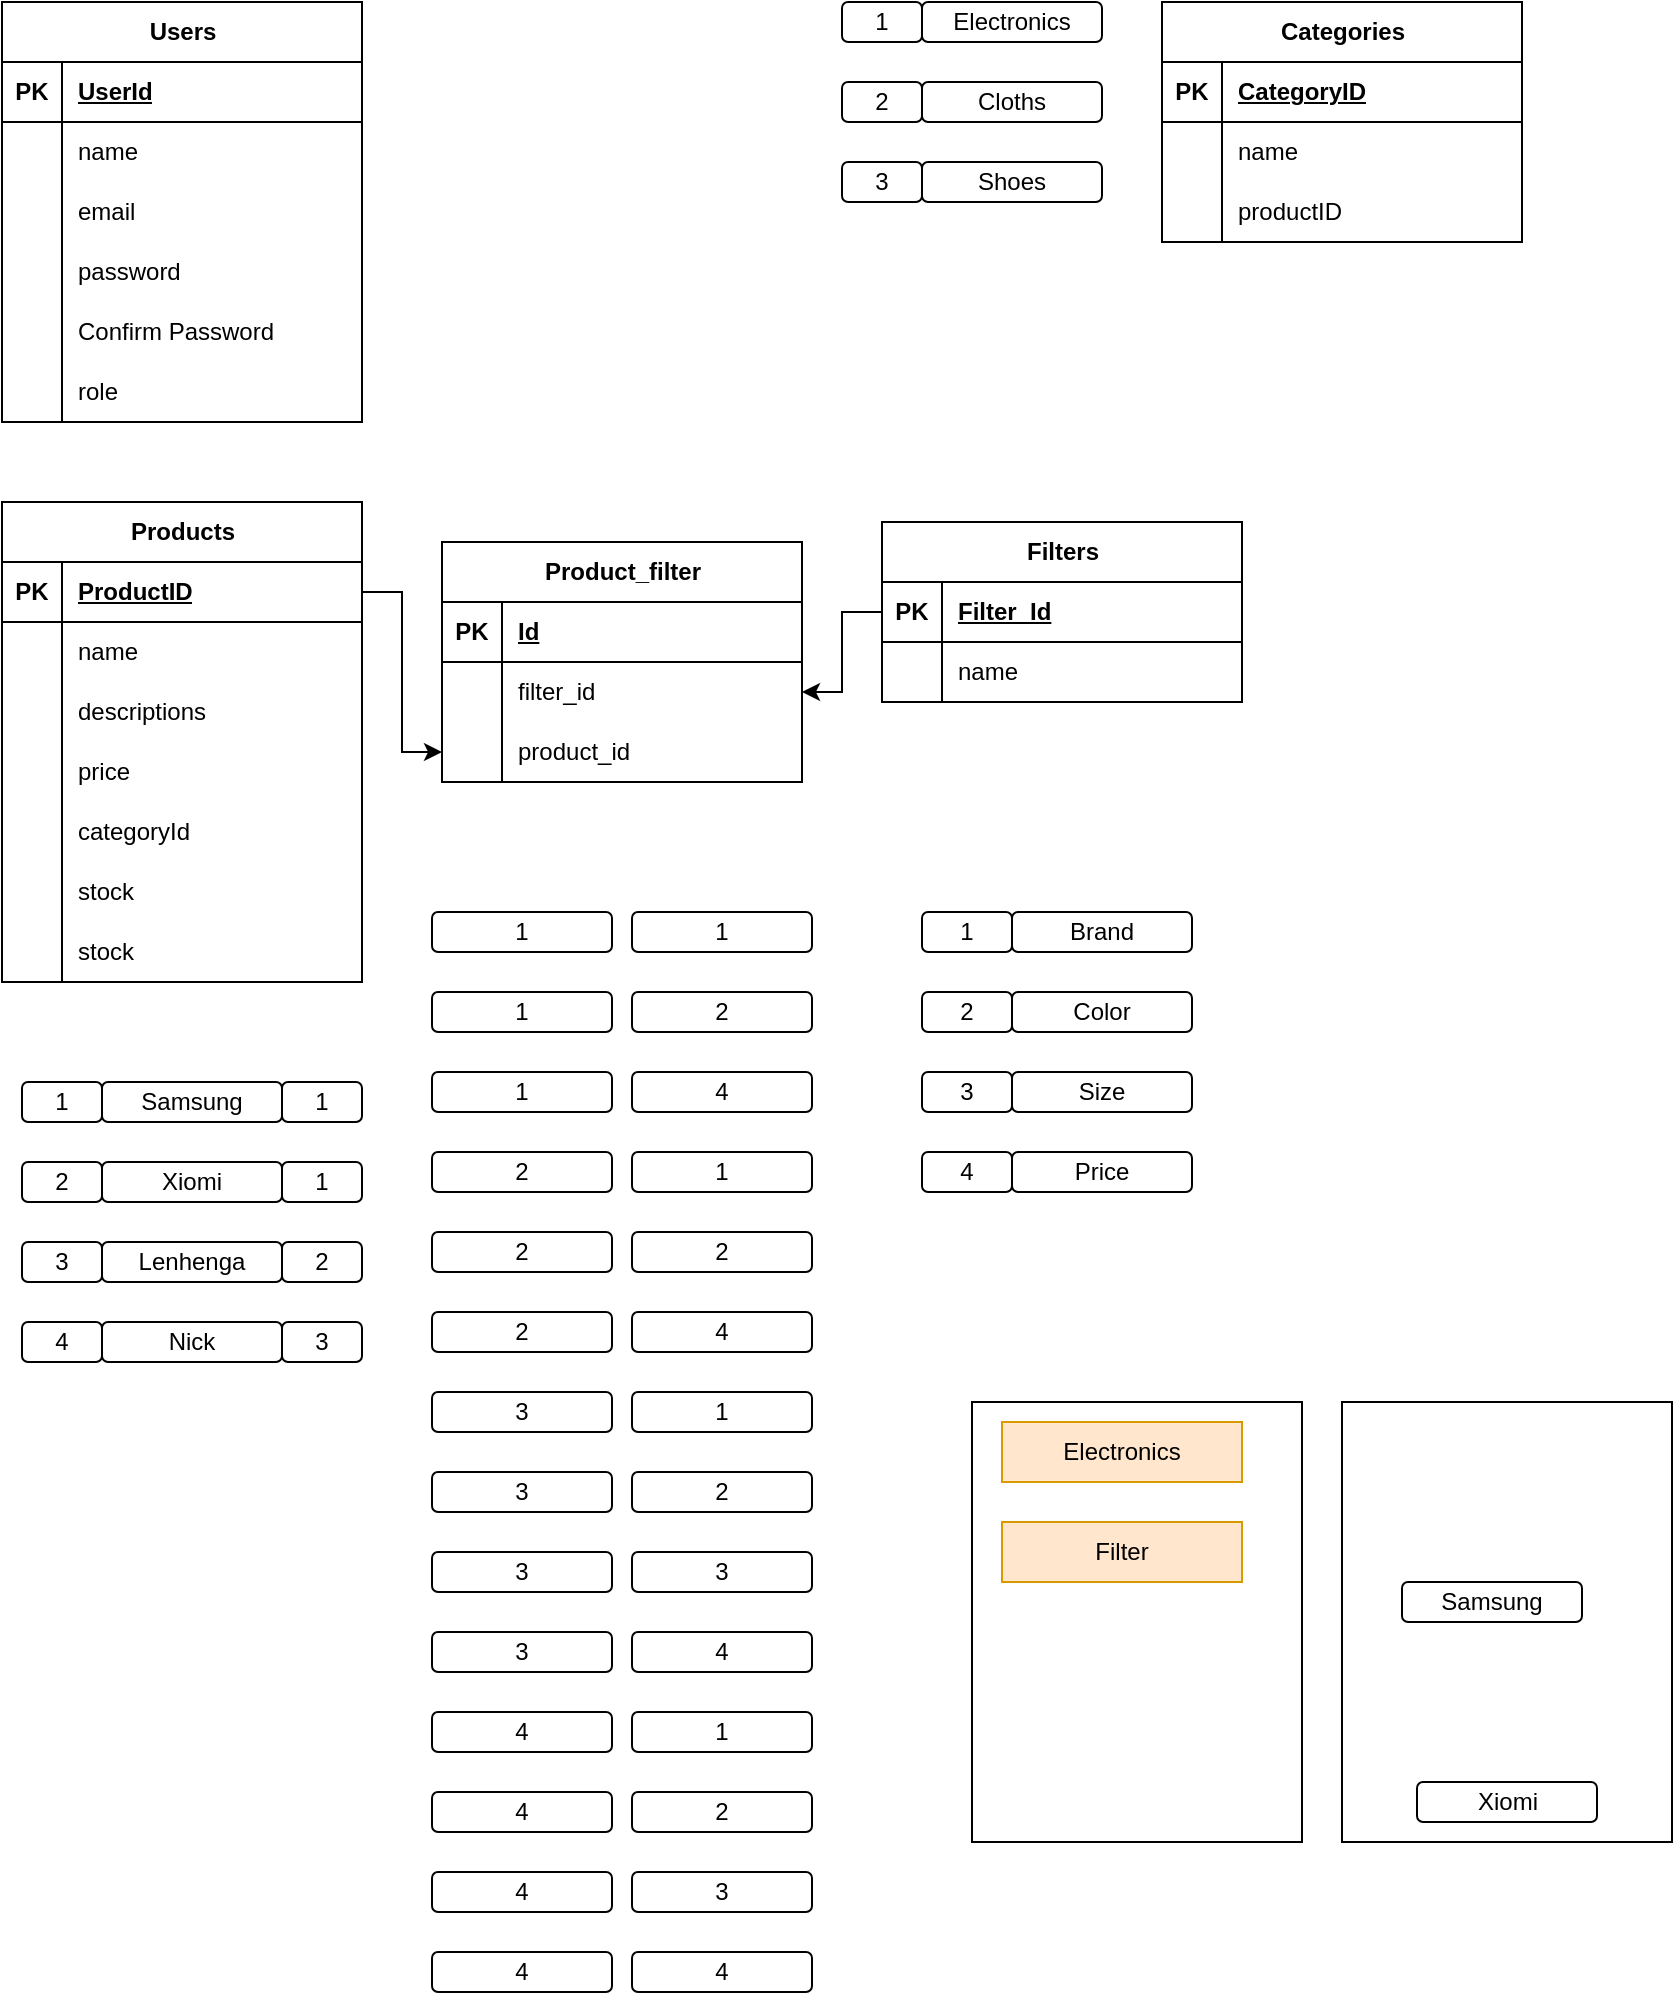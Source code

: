<mxfile version="26.0.13">
  <diagram id="R2lEEEUBdFMjLlhIrx00" name="Page-1">
    <mxGraphModel dx="1500" dy="796" grid="1" gridSize="10" guides="1" tooltips="1" connect="1" arrows="1" fold="1" page="1" pageScale="1" pageWidth="850" pageHeight="1100" math="0" shadow="0" extFonts="Permanent Marker^https://fonts.googleapis.com/css?family=Permanent+Marker">
      <root>
        <mxCell id="0" />
        <mxCell id="1" parent="0" />
        <mxCell id="6LeqOwclISCWxOjMwCDl-1" value="Users" style="shape=table;startSize=30;container=1;collapsible=1;childLayout=tableLayout;fixedRows=1;rowLines=0;fontStyle=1;align=center;resizeLast=1;html=1;" parent="1" vertex="1">
          <mxGeometry x="50" y="40" width="180" height="210" as="geometry" />
        </mxCell>
        <mxCell id="6LeqOwclISCWxOjMwCDl-2" value="" style="shape=tableRow;horizontal=0;startSize=0;swimlaneHead=0;swimlaneBody=0;fillColor=none;collapsible=0;dropTarget=0;points=[[0,0.5],[1,0.5]];portConstraint=eastwest;top=0;left=0;right=0;bottom=1;" parent="6LeqOwclISCWxOjMwCDl-1" vertex="1">
          <mxGeometry y="30" width="180" height="30" as="geometry" />
        </mxCell>
        <mxCell id="6LeqOwclISCWxOjMwCDl-3" value="PK" style="shape=partialRectangle;connectable=0;fillColor=none;top=0;left=0;bottom=0;right=0;fontStyle=1;overflow=hidden;whiteSpace=wrap;html=1;" parent="6LeqOwclISCWxOjMwCDl-2" vertex="1">
          <mxGeometry width="30" height="30" as="geometry">
            <mxRectangle width="30" height="30" as="alternateBounds" />
          </mxGeometry>
        </mxCell>
        <mxCell id="6LeqOwclISCWxOjMwCDl-4" value="UserId" style="shape=partialRectangle;connectable=0;fillColor=none;top=0;left=0;bottom=0;right=0;align=left;spacingLeft=6;fontStyle=5;overflow=hidden;whiteSpace=wrap;html=1;" parent="6LeqOwclISCWxOjMwCDl-2" vertex="1">
          <mxGeometry x="30" width="150" height="30" as="geometry">
            <mxRectangle width="150" height="30" as="alternateBounds" />
          </mxGeometry>
        </mxCell>
        <mxCell id="6LeqOwclISCWxOjMwCDl-5" value="" style="shape=tableRow;horizontal=0;startSize=0;swimlaneHead=0;swimlaneBody=0;fillColor=none;collapsible=0;dropTarget=0;points=[[0,0.5],[1,0.5]];portConstraint=eastwest;top=0;left=0;right=0;bottom=0;" parent="6LeqOwclISCWxOjMwCDl-1" vertex="1">
          <mxGeometry y="60" width="180" height="30" as="geometry" />
        </mxCell>
        <mxCell id="6LeqOwclISCWxOjMwCDl-6" value="" style="shape=partialRectangle;connectable=0;fillColor=none;top=0;left=0;bottom=0;right=0;editable=1;overflow=hidden;whiteSpace=wrap;html=1;" parent="6LeqOwclISCWxOjMwCDl-5" vertex="1">
          <mxGeometry width="30" height="30" as="geometry">
            <mxRectangle width="30" height="30" as="alternateBounds" />
          </mxGeometry>
        </mxCell>
        <mxCell id="6LeqOwclISCWxOjMwCDl-7" value="name" style="shape=partialRectangle;connectable=0;fillColor=none;top=0;left=0;bottom=0;right=0;align=left;spacingLeft=6;overflow=hidden;whiteSpace=wrap;html=1;" parent="6LeqOwclISCWxOjMwCDl-5" vertex="1">
          <mxGeometry x="30" width="150" height="30" as="geometry">
            <mxRectangle width="150" height="30" as="alternateBounds" />
          </mxGeometry>
        </mxCell>
        <mxCell id="6LeqOwclISCWxOjMwCDl-8" value="" style="shape=tableRow;horizontal=0;startSize=0;swimlaneHead=0;swimlaneBody=0;fillColor=none;collapsible=0;dropTarget=0;points=[[0,0.5],[1,0.5]];portConstraint=eastwest;top=0;left=0;right=0;bottom=0;" parent="6LeqOwclISCWxOjMwCDl-1" vertex="1">
          <mxGeometry y="90" width="180" height="30" as="geometry" />
        </mxCell>
        <mxCell id="6LeqOwclISCWxOjMwCDl-9" value="" style="shape=partialRectangle;connectable=0;fillColor=none;top=0;left=0;bottom=0;right=0;editable=1;overflow=hidden;whiteSpace=wrap;html=1;" parent="6LeqOwclISCWxOjMwCDl-8" vertex="1">
          <mxGeometry width="30" height="30" as="geometry">
            <mxRectangle width="30" height="30" as="alternateBounds" />
          </mxGeometry>
        </mxCell>
        <mxCell id="6LeqOwclISCWxOjMwCDl-10" value="email" style="shape=partialRectangle;connectable=0;fillColor=none;top=0;left=0;bottom=0;right=0;align=left;spacingLeft=6;overflow=hidden;whiteSpace=wrap;html=1;" parent="6LeqOwclISCWxOjMwCDl-8" vertex="1">
          <mxGeometry x="30" width="150" height="30" as="geometry">
            <mxRectangle width="150" height="30" as="alternateBounds" />
          </mxGeometry>
        </mxCell>
        <mxCell id="6LeqOwclISCWxOjMwCDl-11" value="" style="shape=tableRow;horizontal=0;startSize=0;swimlaneHead=0;swimlaneBody=0;fillColor=none;collapsible=0;dropTarget=0;points=[[0,0.5],[1,0.5]];portConstraint=eastwest;top=0;left=0;right=0;bottom=0;" parent="6LeqOwclISCWxOjMwCDl-1" vertex="1">
          <mxGeometry y="120" width="180" height="30" as="geometry" />
        </mxCell>
        <mxCell id="6LeqOwclISCWxOjMwCDl-12" value="" style="shape=partialRectangle;connectable=0;fillColor=none;top=0;left=0;bottom=0;right=0;editable=1;overflow=hidden;whiteSpace=wrap;html=1;" parent="6LeqOwclISCWxOjMwCDl-11" vertex="1">
          <mxGeometry width="30" height="30" as="geometry">
            <mxRectangle width="30" height="30" as="alternateBounds" />
          </mxGeometry>
        </mxCell>
        <mxCell id="6LeqOwclISCWxOjMwCDl-13" value="password" style="shape=partialRectangle;connectable=0;fillColor=none;top=0;left=0;bottom=0;right=0;align=left;spacingLeft=6;overflow=hidden;whiteSpace=wrap;html=1;" parent="6LeqOwclISCWxOjMwCDl-11" vertex="1">
          <mxGeometry x="30" width="150" height="30" as="geometry">
            <mxRectangle width="150" height="30" as="alternateBounds" />
          </mxGeometry>
        </mxCell>
        <mxCell id="6LeqOwclISCWxOjMwCDl-14" value="" style="shape=tableRow;horizontal=0;startSize=0;swimlaneHead=0;swimlaneBody=0;fillColor=none;collapsible=0;dropTarget=0;points=[[0,0.5],[1,0.5]];portConstraint=eastwest;top=0;left=0;right=0;bottom=0;" parent="6LeqOwclISCWxOjMwCDl-1" vertex="1">
          <mxGeometry y="150" width="180" height="30" as="geometry" />
        </mxCell>
        <mxCell id="6LeqOwclISCWxOjMwCDl-15" value="" style="shape=partialRectangle;connectable=0;fillColor=none;top=0;left=0;bottom=0;right=0;editable=1;overflow=hidden;whiteSpace=wrap;html=1;" parent="6LeqOwclISCWxOjMwCDl-14" vertex="1">
          <mxGeometry width="30" height="30" as="geometry">
            <mxRectangle width="30" height="30" as="alternateBounds" />
          </mxGeometry>
        </mxCell>
        <mxCell id="6LeqOwclISCWxOjMwCDl-16" value="Confirm Password" style="shape=partialRectangle;connectable=0;fillColor=none;top=0;left=0;bottom=0;right=0;align=left;spacingLeft=6;overflow=hidden;whiteSpace=wrap;html=1;" parent="6LeqOwclISCWxOjMwCDl-14" vertex="1">
          <mxGeometry x="30" width="150" height="30" as="geometry">
            <mxRectangle width="150" height="30" as="alternateBounds" />
          </mxGeometry>
        </mxCell>
        <mxCell id="6LeqOwclISCWxOjMwCDl-17" value="" style="shape=tableRow;horizontal=0;startSize=0;swimlaneHead=0;swimlaneBody=0;fillColor=none;collapsible=0;dropTarget=0;points=[[0,0.5],[1,0.5]];portConstraint=eastwest;top=0;left=0;right=0;bottom=0;" parent="6LeqOwclISCWxOjMwCDl-1" vertex="1">
          <mxGeometry y="180" width="180" height="30" as="geometry" />
        </mxCell>
        <mxCell id="6LeqOwclISCWxOjMwCDl-18" value="" style="shape=partialRectangle;connectable=0;fillColor=none;top=0;left=0;bottom=0;right=0;editable=1;overflow=hidden;whiteSpace=wrap;html=1;" parent="6LeqOwclISCWxOjMwCDl-17" vertex="1">
          <mxGeometry width="30" height="30" as="geometry">
            <mxRectangle width="30" height="30" as="alternateBounds" />
          </mxGeometry>
        </mxCell>
        <mxCell id="6LeqOwclISCWxOjMwCDl-19" value="role" style="shape=partialRectangle;connectable=0;fillColor=none;top=0;left=0;bottom=0;right=0;align=left;spacingLeft=6;overflow=hidden;whiteSpace=wrap;html=1;" parent="6LeqOwclISCWxOjMwCDl-17" vertex="1">
          <mxGeometry x="30" width="150" height="30" as="geometry">
            <mxRectangle width="150" height="30" as="alternateBounds" />
          </mxGeometry>
        </mxCell>
        <mxCell id="6LeqOwclISCWxOjMwCDl-20" value="Products" style="shape=table;startSize=30;container=1;collapsible=1;childLayout=tableLayout;fixedRows=1;rowLines=0;fontStyle=1;align=center;resizeLast=1;html=1;" parent="1" vertex="1">
          <mxGeometry x="50" y="290" width="180" height="240" as="geometry" />
        </mxCell>
        <mxCell id="6LeqOwclISCWxOjMwCDl-21" value="" style="shape=tableRow;horizontal=0;startSize=0;swimlaneHead=0;swimlaneBody=0;fillColor=none;collapsible=0;dropTarget=0;points=[[0,0.5],[1,0.5]];portConstraint=eastwest;top=0;left=0;right=0;bottom=1;" parent="6LeqOwclISCWxOjMwCDl-20" vertex="1">
          <mxGeometry y="30" width="180" height="30" as="geometry" />
        </mxCell>
        <mxCell id="6LeqOwclISCWxOjMwCDl-22" value="PK" style="shape=partialRectangle;connectable=0;fillColor=none;top=0;left=0;bottom=0;right=0;fontStyle=1;overflow=hidden;whiteSpace=wrap;html=1;" parent="6LeqOwclISCWxOjMwCDl-21" vertex="1">
          <mxGeometry width="30" height="30" as="geometry">
            <mxRectangle width="30" height="30" as="alternateBounds" />
          </mxGeometry>
        </mxCell>
        <mxCell id="6LeqOwclISCWxOjMwCDl-23" value="ProductID" style="shape=partialRectangle;connectable=0;fillColor=none;top=0;left=0;bottom=0;right=0;align=left;spacingLeft=6;fontStyle=5;overflow=hidden;whiteSpace=wrap;html=1;" parent="6LeqOwclISCWxOjMwCDl-21" vertex="1">
          <mxGeometry x="30" width="150" height="30" as="geometry">
            <mxRectangle width="150" height="30" as="alternateBounds" />
          </mxGeometry>
        </mxCell>
        <mxCell id="6LeqOwclISCWxOjMwCDl-24" value="" style="shape=tableRow;horizontal=0;startSize=0;swimlaneHead=0;swimlaneBody=0;fillColor=none;collapsible=0;dropTarget=0;points=[[0,0.5],[1,0.5]];portConstraint=eastwest;top=0;left=0;right=0;bottom=0;" parent="6LeqOwclISCWxOjMwCDl-20" vertex="1">
          <mxGeometry y="60" width="180" height="30" as="geometry" />
        </mxCell>
        <mxCell id="6LeqOwclISCWxOjMwCDl-25" value="" style="shape=partialRectangle;connectable=0;fillColor=none;top=0;left=0;bottom=0;right=0;editable=1;overflow=hidden;whiteSpace=wrap;html=1;" parent="6LeqOwclISCWxOjMwCDl-24" vertex="1">
          <mxGeometry width="30" height="30" as="geometry">
            <mxRectangle width="30" height="30" as="alternateBounds" />
          </mxGeometry>
        </mxCell>
        <mxCell id="6LeqOwclISCWxOjMwCDl-26" value="name" style="shape=partialRectangle;connectable=0;fillColor=none;top=0;left=0;bottom=0;right=0;align=left;spacingLeft=6;overflow=hidden;whiteSpace=wrap;html=1;" parent="6LeqOwclISCWxOjMwCDl-24" vertex="1">
          <mxGeometry x="30" width="150" height="30" as="geometry">
            <mxRectangle width="150" height="30" as="alternateBounds" />
          </mxGeometry>
        </mxCell>
        <mxCell id="6LeqOwclISCWxOjMwCDl-27" value="" style="shape=tableRow;horizontal=0;startSize=0;swimlaneHead=0;swimlaneBody=0;fillColor=none;collapsible=0;dropTarget=0;points=[[0,0.5],[1,0.5]];portConstraint=eastwest;top=0;left=0;right=0;bottom=0;" parent="6LeqOwclISCWxOjMwCDl-20" vertex="1">
          <mxGeometry y="90" width="180" height="30" as="geometry" />
        </mxCell>
        <mxCell id="6LeqOwclISCWxOjMwCDl-28" value="" style="shape=partialRectangle;connectable=0;fillColor=none;top=0;left=0;bottom=0;right=0;editable=1;overflow=hidden;whiteSpace=wrap;html=1;" parent="6LeqOwclISCWxOjMwCDl-27" vertex="1">
          <mxGeometry width="30" height="30" as="geometry">
            <mxRectangle width="30" height="30" as="alternateBounds" />
          </mxGeometry>
        </mxCell>
        <mxCell id="6LeqOwclISCWxOjMwCDl-29" value="descriptions" style="shape=partialRectangle;connectable=0;fillColor=none;top=0;left=0;bottom=0;right=0;align=left;spacingLeft=6;overflow=hidden;whiteSpace=wrap;html=1;" parent="6LeqOwclISCWxOjMwCDl-27" vertex="1">
          <mxGeometry x="30" width="150" height="30" as="geometry">
            <mxRectangle width="150" height="30" as="alternateBounds" />
          </mxGeometry>
        </mxCell>
        <mxCell id="6LeqOwclISCWxOjMwCDl-30" value="" style="shape=tableRow;horizontal=0;startSize=0;swimlaneHead=0;swimlaneBody=0;fillColor=none;collapsible=0;dropTarget=0;points=[[0,0.5],[1,0.5]];portConstraint=eastwest;top=0;left=0;right=0;bottom=0;" parent="6LeqOwclISCWxOjMwCDl-20" vertex="1">
          <mxGeometry y="120" width="180" height="30" as="geometry" />
        </mxCell>
        <mxCell id="6LeqOwclISCWxOjMwCDl-31" value="" style="shape=partialRectangle;connectable=0;fillColor=none;top=0;left=0;bottom=0;right=0;editable=1;overflow=hidden;whiteSpace=wrap;html=1;" parent="6LeqOwclISCWxOjMwCDl-30" vertex="1">
          <mxGeometry width="30" height="30" as="geometry">
            <mxRectangle width="30" height="30" as="alternateBounds" />
          </mxGeometry>
        </mxCell>
        <mxCell id="6LeqOwclISCWxOjMwCDl-32" value="price" style="shape=partialRectangle;connectable=0;fillColor=none;top=0;left=0;bottom=0;right=0;align=left;spacingLeft=6;overflow=hidden;whiteSpace=wrap;html=1;" parent="6LeqOwclISCWxOjMwCDl-30" vertex="1">
          <mxGeometry x="30" width="150" height="30" as="geometry">
            <mxRectangle width="150" height="30" as="alternateBounds" />
          </mxGeometry>
        </mxCell>
        <mxCell id="6LeqOwclISCWxOjMwCDl-33" value="" style="shape=tableRow;horizontal=0;startSize=0;swimlaneHead=0;swimlaneBody=0;fillColor=none;collapsible=0;dropTarget=0;points=[[0,0.5],[1,0.5]];portConstraint=eastwest;top=0;left=0;right=0;bottom=0;" parent="6LeqOwclISCWxOjMwCDl-20" vertex="1">
          <mxGeometry y="150" width="180" height="30" as="geometry" />
        </mxCell>
        <mxCell id="6LeqOwclISCWxOjMwCDl-34" value="" style="shape=partialRectangle;connectable=0;fillColor=none;top=0;left=0;bottom=0;right=0;editable=1;overflow=hidden;whiteSpace=wrap;html=1;" parent="6LeqOwclISCWxOjMwCDl-33" vertex="1">
          <mxGeometry width="30" height="30" as="geometry">
            <mxRectangle width="30" height="30" as="alternateBounds" />
          </mxGeometry>
        </mxCell>
        <mxCell id="6LeqOwclISCWxOjMwCDl-35" value="categoryId" style="shape=partialRectangle;connectable=0;fillColor=none;top=0;left=0;bottom=0;right=0;align=left;spacingLeft=6;overflow=hidden;whiteSpace=wrap;html=1;" parent="6LeqOwclISCWxOjMwCDl-33" vertex="1">
          <mxGeometry x="30" width="150" height="30" as="geometry">
            <mxRectangle width="150" height="30" as="alternateBounds" />
          </mxGeometry>
        </mxCell>
        <mxCell id="6LeqOwclISCWxOjMwCDl-36" value="" style="shape=tableRow;horizontal=0;startSize=0;swimlaneHead=0;swimlaneBody=0;fillColor=none;collapsible=0;dropTarget=0;points=[[0,0.5],[1,0.5]];portConstraint=eastwest;top=0;left=0;right=0;bottom=0;" parent="6LeqOwclISCWxOjMwCDl-20" vertex="1">
          <mxGeometry y="180" width="180" height="30" as="geometry" />
        </mxCell>
        <mxCell id="6LeqOwclISCWxOjMwCDl-37" value="" style="shape=partialRectangle;connectable=0;fillColor=none;top=0;left=0;bottom=0;right=0;editable=1;overflow=hidden;whiteSpace=wrap;html=1;" parent="6LeqOwclISCWxOjMwCDl-36" vertex="1">
          <mxGeometry width="30" height="30" as="geometry">
            <mxRectangle width="30" height="30" as="alternateBounds" />
          </mxGeometry>
        </mxCell>
        <mxCell id="6LeqOwclISCWxOjMwCDl-38" value="stock" style="shape=partialRectangle;connectable=0;fillColor=none;top=0;left=0;bottom=0;right=0;align=left;spacingLeft=6;overflow=hidden;whiteSpace=wrap;html=1;" parent="6LeqOwclISCWxOjMwCDl-36" vertex="1">
          <mxGeometry x="30" width="150" height="30" as="geometry">
            <mxRectangle width="150" height="30" as="alternateBounds" />
          </mxGeometry>
        </mxCell>
        <mxCell id="6LeqOwclISCWxOjMwCDl-39" value="" style="shape=tableRow;horizontal=0;startSize=0;swimlaneHead=0;swimlaneBody=0;fillColor=none;collapsible=0;dropTarget=0;points=[[0,0.5],[1,0.5]];portConstraint=eastwest;top=0;left=0;right=0;bottom=0;" parent="6LeqOwclISCWxOjMwCDl-20" vertex="1">
          <mxGeometry y="210" width="180" height="30" as="geometry" />
        </mxCell>
        <mxCell id="6LeqOwclISCWxOjMwCDl-40" value="" style="shape=partialRectangle;connectable=0;fillColor=none;top=0;left=0;bottom=0;right=0;editable=1;overflow=hidden;whiteSpace=wrap;html=1;" parent="6LeqOwclISCWxOjMwCDl-39" vertex="1">
          <mxGeometry width="30" height="30" as="geometry">
            <mxRectangle width="30" height="30" as="alternateBounds" />
          </mxGeometry>
        </mxCell>
        <mxCell id="6LeqOwclISCWxOjMwCDl-41" value="stock" style="shape=partialRectangle;connectable=0;fillColor=none;top=0;left=0;bottom=0;right=0;align=left;spacingLeft=6;overflow=hidden;whiteSpace=wrap;html=1;" parent="6LeqOwclISCWxOjMwCDl-39" vertex="1">
          <mxGeometry x="30" width="150" height="30" as="geometry">
            <mxRectangle width="150" height="30" as="alternateBounds" />
          </mxGeometry>
        </mxCell>
        <mxCell id="6LeqOwclISCWxOjMwCDl-42" value="Categories" style="shape=table;startSize=30;container=1;collapsible=1;childLayout=tableLayout;fixedRows=1;rowLines=0;fontStyle=1;align=center;resizeLast=1;html=1;" parent="1" vertex="1">
          <mxGeometry x="630" y="40" width="180" height="120" as="geometry" />
        </mxCell>
        <mxCell id="6LeqOwclISCWxOjMwCDl-43" value="" style="shape=tableRow;horizontal=0;startSize=0;swimlaneHead=0;swimlaneBody=0;fillColor=none;collapsible=0;dropTarget=0;points=[[0,0.5],[1,0.5]];portConstraint=eastwest;top=0;left=0;right=0;bottom=1;" parent="6LeqOwclISCWxOjMwCDl-42" vertex="1">
          <mxGeometry y="30" width="180" height="30" as="geometry" />
        </mxCell>
        <mxCell id="6LeqOwclISCWxOjMwCDl-44" value="PK" style="shape=partialRectangle;connectable=0;fillColor=none;top=0;left=0;bottom=0;right=0;fontStyle=1;overflow=hidden;whiteSpace=wrap;html=1;" parent="6LeqOwclISCWxOjMwCDl-43" vertex="1">
          <mxGeometry width="30" height="30" as="geometry">
            <mxRectangle width="30" height="30" as="alternateBounds" />
          </mxGeometry>
        </mxCell>
        <mxCell id="6LeqOwclISCWxOjMwCDl-45" value="CategoryID" style="shape=partialRectangle;connectable=0;fillColor=none;top=0;left=0;bottom=0;right=0;align=left;spacingLeft=6;fontStyle=5;overflow=hidden;whiteSpace=wrap;html=1;" parent="6LeqOwclISCWxOjMwCDl-43" vertex="1">
          <mxGeometry x="30" width="150" height="30" as="geometry">
            <mxRectangle width="150" height="30" as="alternateBounds" />
          </mxGeometry>
        </mxCell>
        <mxCell id="6LeqOwclISCWxOjMwCDl-46" value="" style="shape=tableRow;horizontal=0;startSize=0;swimlaneHead=0;swimlaneBody=0;fillColor=none;collapsible=0;dropTarget=0;points=[[0,0.5],[1,0.5]];portConstraint=eastwest;top=0;left=0;right=0;bottom=0;" parent="6LeqOwclISCWxOjMwCDl-42" vertex="1">
          <mxGeometry y="60" width="180" height="30" as="geometry" />
        </mxCell>
        <mxCell id="6LeqOwclISCWxOjMwCDl-47" value="" style="shape=partialRectangle;connectable=0;fillColor=none;top=0;left=0;bottom=0;right=0;editable=1;overflow=hidden;whiteSpace=wrap;html=1;" parent="6LeqOwclISCWxOjMwCDl-46" vertex="1">
          <mxGeometry width="30" height="30" as="geometry">
            <mxRectangle width="30" height="30" as="alternateBounds" />
          </mxGeometry>
        </mxCell>
        <mxCell id="6LeqOwclISCWxOjMwCDl-48" value="name" style="shape=partialRectangle;connectable=0;fillColor=none;top=0;left=0;bottom=0;right=0;align=left;spacingLeft=6;overflow=hidden;whiteSpace=wrap;html=1;" parent="6LeqOwclISCWxOjMwCDl-46" vertex="1">
          <mxGeometry x="30" width="150" height="30" as="geometry">
            <mxRectangle width="150" height="30" as="alternateBounds" />
          </mxGeometry>
        </mxCell>
        <mxCell id="6LeqOwclISCWxOjMwCDl-49" value="" style="shape=tableRow;horizontal=0;startSize=0;swimlaneHead=0;swimlaneBody=0;fillColor=none;collapsible=0;dropTarget=0;points=[[0,0.5],[1,0.5]];portConstraint=eastwest;top=0;left=0;right=0;bottom=0;" parent="6LeqOwclISCWxOjMwCDl-42" vertex="1">
          <mxGeometry y="90" width="180" height="30" as="geometry" />
        </mxCell>
        <mxCell id="6LeqOwclISCWxOjMwCDl-50" value="" style="shape=partialRectangle;connectable=0;fillColor=none;top=0;left=0;bottom=0;right=0;editable=1;overflow=hidden;whiteSpace=wrap;html=1;" parent="6LeqOwclISCWxOjMwCDl-49" vertex="1">
          <mxGeometry width="30" height="30" as="geometry">
            <mxRectangle width="30" height="30" as="alternateBounds" />
          </mxGeometry>
        </mxCell>
        <mxCell id="6LeqOwclISCWxOjMwCDl-51" value="productID" style="shape=partialRectangle;connectable=0;fillColor=none;top=0;left=0;bottom=0;right=0;align=left;spacingLeft=6;overflow=hidden;whiteSpace=wrap;html=1;" parent="6LeqOwclISCWxOjMwCDl-49" vertex="1">
          <mxGeometry x="30" width="150" height="30" as="geometry">
            <mxRectangle width="150" height="30" as="alternateBounds" />
          </mxGeometry>
        </mxCell>
        <mxCell id="E-jXyu5Ren6ETagCGvYg-1" value="Filters" style="shape=table;startSize=30;container=1;collapsible=1;childLayout=tableLayout;fixedRows=1;rowLines=0;fontStyle=1;align=center;resizeLast=1;html=1;" vertex="1" parent="1">
          <mxGeometry x="490" y="300" width="180" height="90" as="geometry" />
        </mxCell>
        <mxCell id="E-jXyu5Ren6ETagCGvYg-2" value="" style="shape=tableRow;horizontal=0;startSize=0;swimlaneHead=0;swimlaneBody=0;fillColor=none;collapsible=0;dropTarget=0;points=[[0,0.5],[1,0.5]];portConstraint=eastwest;top=0;left=0;right=0;bottom=1;" vertex="1" parent="E-jXyu5Ren6ETagCGvYg-1">
          <mxGeometry y="30" width="180" height="30" as="geometry" />
        </mxCell>
        <mxCell id="E-jXyu5Ren6ETagCGvYg-3" value="PK" style="shape=partialRectangle;connectable=0;fillColor=none;top=0;left=0;bottom=0;right=0;fontStyle=1;overflow=hidden;whiteSpace=wrap;html=1;" vertex="1" parent="E-jXyu5Ren6ETagCGvYg-2">
          <mxGeometry width="30" height="30" as="geometry">
            <mxRectangle width="30" height="30" as="alternateBounds" />
          </mxGeometry>
        </mxCell>
        <mxCell id="E-jXyu5Ren6ETagCGvYg-4" value="Filter_Id" style="shape=partialRectangle;connectable=0;fillColor=none;top=0;left=0;bottom=0;right=0;align=left;spacingLeft=6;fontStyle=5;overflow=hidden;whiteSpace=wrap;html=1;" vertex="1" parent="E-jXyu5Ren6ETagCGvYg-2">
          <mxGeometry x="30" width="150" height="30" as="geometry">
            <mxRectangle width="150" height="30" as="alternateBounds" />
          </mxGeometry>
        </mxCell>
        <mxCell id="E-jXyu5Ren6ETagCGvYg-5" value="" style="shape=tableRow;horizontal=0;startSize=0;swimlaneHead=0;swimlaneBody=0;fillColor=none;collapsible=0;dropTarget=0;points=[[0,0.5],[1,0.5]];portConstraint=eastwest;top=0;left=0;right=0;bottom=0;" vertex="1" parent="E-jXyu5Ren6ETagCGvYg-1">
          <mxGeometry y="60" width="180" height="30" as="geometry" />
        </mxCell>
        <mxCell id="E-jXyu5Ren6ETagCGvYg-6" value="" style="shape=partialRectangle;connectable=0;fillColor=none;top=0;left=0;bottom=0;right=0;editable=1;overflow=hidden;whiteSpace=wrap;html=1;" vertex="1" parent="E-jXyu5Ren6ETagCGvYg-5">
          <mxGeometry width="30" height="30" as="geometry">
            <mxRectangle width="30" height="30" as="alternateBounds" />
          </mxGeometry>
        </mxCell>
        <mxCell id="E-jXyu5Ren6ETagCGvYg-7" value="name" style="shape=partialRectangle;connectable=0;fillColor=none;top=0;left=0;bottom=0;right=0;align=left;spacingLeft=6;overflow=hidden;whiteSpace=wrap;html=1;" vertex="1" parent="E-jXyu5Ren6ETagCGvYg-5">
          <mxGeometry x="30" width="150" height="30" as="geometry">
            <mxRectangle width="150" height="30" as="alternateBounds" />
          </mxGeometry>
        </mxCell>
        <mxCell id="E-jXyu5Ren6ETagCGvYg-20" value="Product_filter" style="shape=table;startSize=30;container=1;collapsible=1;childLayout=tableLayout;fixedRows=1;rowLines=0;fontStyle=1;align=center;resizeLast=1;html=1;" vertex="1" parent="1">
          <mxGeometry x="270" y="310" width="180" height="120" as="geometry" />
        </mxCell>
        <mxCell id="E-jXyu5Ren6ETagCGvYg-21" value="" style="shape=tableRow;horizontal=0;startSize=0;swimlaneHead=0;swimlaneBody=0;fillColor=none;collapsible=0;dropTarget=0;points=[[0,0.5],[1,0.5]];portConstraint=eastwest;top=0;left=0;right=0;bottom=1;" vertex="1" parent="E-jXyu5Ren6ETagCGvYg-20">
          <mxGeometry y="30" width="180" height="30" as="geometry" />
        </mxCell>
        <mxCell id="E-jXyu5Ren6ETagCGvYg-22" value="PK" style="shape=partialRectangle;connectable=0;fillColor=none;top=0;left=0;bottom=0;right=0;fontStyle=1;overflow=hidden;whiteSpace=wrap;html=1;" vertex="1" parent="E-jXyu5Ren6ETagCGvYg-21">
          <mxGeometry width="30" height="30" as="geometry">
            <mxRectangle width="30" height="30" as="alternateBounds" />
          </mxGeometry>
        </mxCell>
        <mxCell id="E-jXyu5Ren6ETagCGvYg-23" value="Id" style="shape=partialRectangle;connectable=0;fillColor=none;top=0;left=0;bottom=0;right=0;align=left;spacingLeft=6;fontStyle=5;overflow=hidden;whiteSpace=wrap;html=1;" vertex="1" parent="E-jXyu5Ren6ETagCGvYg-21">
          <mxGeometry x="30" width="150" height="30" as="geometry">
            <mxRectangle width="150" height="30" as="alternateBounds" />
          </mxGeometry>
        </mxCell>
        <mxCell id="E-jXyu5Ren6ETagCGvYg-27" value="" style="shape=tableRow;horizontal=0;startSize=0;swimlaneHead=0;swimlaneBody=0;fillColor=none;collapsible=0;dropTarget=0;points=[[0,0.5],[1,0.5]];portConstraint=eastwest;top=0;left=0;right=0;bottom=0;" vertex="1" parent="E-jXyu5Ren6ETagCGvYg-20">
          <mxGeometry y="60" width="180" height="30" as="geometry" />
        </mxCell>
        <mxCell id="E-jXyu5Ren6ETagCGvYg-28" value="" style="shape=partialRectangle;connectable=0;fillColor=none;top=0;left=0;bottom=0;right=0;editable=1;overflow=hidden;whiteSpace=wrap;html=1;" vertex="1" parent="E-jXyu5Ren6ETagCGvYg-27">
          <mxGeometry width="30" height="30" as="geometry">
            <mxRectangle width="30" height="30" as="alternateBounds" />
          </mxGeometry>
        </mxCell>
        <mxCell id="E-jXyu5Ren6ETagCGvYg-29" value="filter_id" style="shape=partialRectangle;connectable=0;fillColor=none;top=0;left=0;bottom=0;right=0;align=left;spacingLeft=6;overflow=hidden;whiteSpace=wrap;html=1;" vertex="1" parent="E-jXyu5Ren6ETagCGvYg-27">
          <mxGeometry x="30" width="150" height="30" as="geometry">
            <mxRectangle width="150" height="30" as="alternateBounds" />
          </mxGeometry>
        </mxCell>
        <mxCell id="E-jXyu5Ren6ETagCGvYg-32" value="" style="shape=tableRow;horizontal=0;startSize=0;swimlaneHead=0;swimlaneBody=0;fillColor=none;collapsible=0;dropTarget=0;points=[[0,0.5],[1,0.5]];portConstraint=eastwest;top=0;left=0;right=0;bottom=0;" vertex="1" parent="E-jXyu5Ren6ETagCGvYg-20">
          <mxGeometry y="90" width="180" height="30" as="geometry" />
        </mxCell>
        <mxCell id="E-jXyu5Ren6ETagCGvYg-33" value="" style="shape=partialRectangle;connectable=0;fillColor=none;top=0;left=0;bottom=0;right=0;editable=1;overflow=hidden;whiteSpace=wrap;html=1;" vertex="1" parent="E-jXyu5Ren6ETagCGvYg-32">
          <mxGeometry width="30" height="30" as="geometry">
            <mxRectangle width="30" height="30" as="alternateBounds" />
          </mxGeometry>
        </mxCell>
        <mxCell id="E-jXyu5Ren6ETagCGvYg-34" value="product_id" style="shape=partialRectangle;connectable=0;fillColor=none;top=0;left=0;bottom=0;right=0;align=left;spacingLeft=6;overflow=hidden;whiteSpace=wrap;html=1;" vertex="1" parent="E-jXyu5Ren6ETagCGvYg-32">
          <mxGeometry x="30" width="150" height="30" as="geometry">
            <mxRectangle width="150" height="30" as="alternateBounds" />
          </mxGeometry>
        </mxCell>
        <mxCell id="E-jXyu5Ren6ETagCGvYg-30" style="edgeStyle=orthogonalEdgeStyle;rounded=0;orthogonalLoop=1;jettySize=auto;html=1;entryX=0;entryY=0.5;entryDx=0;entryDy=0;" edge="1" parent="1" source="6LeqOwclISCWxOjMwCDl-21" target="E-jXyu5Ren6ETagCGvYg-32">
          <mxGeometry relative="1" as="geometry" />
        </mxCell>
        <mxCell id="E-jXyu5Ren6ETagCGvYg-31" style="edgeStyle=orthogonalEdgeStyle;rounded=0;orthogonalLoop=1;jettySize=auto;html=1;entryX=1;entryY=0.5;entryDx=0;entryDy=0;" edge="1" parent="1" source="E-jXyu5Ren6ETagCGvYg-2" target="E-jXyu5Ren6ETagCGvYg-27">
          <mxGeometry relative="1" as="geometry" />
        </mxCell>
        <mxCell id="E-jXyu5Ren6ETagCGvYg-35" value="Brand" style="rounded=1;whiteSpace=wrap;html=1;" vertex="1" parent="1">
          <mxGeometry x="555" y="495" width="90" height="20" as="geometry" />
        </mxCell>
        <mxCell id="E-jXyu5Ren6ETagCGvYg-36" value="Color" style="rounded=1;whiteSpace=wrap;html=1;" vertex="1" parent="1">
          <mxGeometry x="555" y="535" width="90" height="20" as="geometry" />
        </mxCell>
        <mxCell id="E-jXyu5Ren6ETagCGvYg-37" value="Size" style="rounded=1;whiteSpace=wrap;html=1;" vertex="1" parent="1">
          <mxGeometry x="555" y="575" width="90" height="20" as="geometry" />
        </mxCell>
        <mxCell id="E-jXyu5Ren6ETagCGvYg-38" value="Price" style="rounded=1;whiteSpace=wrap;html=1;" vertex="1" parent="1">
          <mxGeometry x="555" y="615" width="90" height="20" as="geometry" />
        </mxCell>
        <mxCell id="E-jXyu5Ren6ETagCGvYg-39" value="Samsung" style="rounded=1;whiteSpace=wrap;html=1;" vertex="1" parent="1">
          <mxGeometry x="100" y="580" width="90" height="20" as="geometry" />
        </mxCell>
        <mxCell id="E-jXyu5Ren6ETagCGvYg-40" value="Xiomi" style="rounded=1;whiteSpace=wrap;html=1;" vertex="1" parent="1">
          <mxGeometry x="100" y="620" width="90" height="20" as="geometry" />
        </mxCell>
        <mxCell id="E-jXyu5Ren6ETagCGvYg-41" value="Lenhenga" style="rounded=1;whiteSpace=wrap;html=1;" vertex="1" parent="1">
          <mxGeometry x="100" y="660" width="90" height="20" as="geometry" />
        </mxCell>
        <mxCell id="E-jXyu5Ren6ETagCGvYg-42" value="Nick" style="rounded=1;whiteSpace=wrap;html=1;" vertex="1" parent="1">
          <mxGeometry x="100" y="700" width="90" height="20" as="geometry" />
        </mxCell>
        <mxCell id="E-jXyu5Ren6ETagCGvYg-44" value="Electronics" style="rounded=1;whiteSpace=wrap;html=1;" vertex="1" parent="1">
          <mxGeometry x="510" y="40" width="90" height="20" as="geometry" />
        </mxCell>
        <mxCell id="E-jXyu5Ren6ETagCGvYg-45" value="Cloths" style="rounded=1;whiteSpace=wrap;html=1;" vertex="1" parent="1">
          <mxGeometry x="510" y="80" width="90" height="20" as="geometry" />
        </mxCell>
        <mxCell id="E-jXyu5Ren6ETagCGvYg-46" value="Shoes" style="rounded=1;whiteSpace=wrap;html=1;" vertex="1" parent="1">
          <mxGeometry x="510" y="120" width="90" height="20" as="geometry" />
        </mxCell>
        <mxCell id="E-jXyu5Ren6ETagCGvYg-48" value="1" style="rounded=1;whiteSpace=wrap;html=1;" vertex="1" parent="1">
          <mxGeometry x="60" y="580" width="40" height="20" as="geometry" />
        </mxCell>
        <mxCell id="E-jXyu5Ren6ETagCGvYg-49" value="2" style="rounded=1;whiteSpace=wrap;html=1;" vertex="1" parent="1">
          <mxGeometry x="60" y="620" width="40" height="20" as="geometry" />
        </mxCell>
        <mxCell id="E-jXyu5Ren6ETagCGvYg-50" value="3" style="rounded=1;whiteSpace=wrap;html=1;" vertex="1" parent="1">
          <mxGeometry x="60" y="660" width="40" height="20" as="geometry" />
        </mxCell>
        <mxCell id="E-jXyu5Ren6ETagCGvYg-51" value="4" style="rounded=1;whiteSpace=wrap;html=1;" vertex="1" parent="1">
          <mxGeometry x="60" y="700" width="40" height="20" as="geometry" />
        </mxCell>
        <mxCell id="E-jXyu5Ren6ETagCGvYg-52" value="1" style="rounded=1;whiteSpace=wrap;html=1;" vertex="1" parent="1">
          <mxGeometry x="510" y="495" width="45" height="20" as="geometry" />
        </mxCell>
        <mxCell id="E-jXyu5Ren6ETagCGvYg-53" value="2" style="rounded=1;whiteSpace=wrap;html=1;" vertex="1" parent="1">
          <mxGeometry x="510" y="535" width="45" height="20" as="geometry" />
        </mxCell>
        <mxCell id="E-jXyu5Ren6ETagCGvYg-54" value="3" style="rounded=1;whiteSpace=wrap;html=1;" vertex="1" parent="1">
          <mxGeometry x="510" y="575" width="45" height="20" as="geometry" />
        </mxCell>
        <mxCell id="E-jXyu5Ren6ETagCGvYg-55" value="4" style="rounded=1;whiteSpace=wrap;html=1;" vertex="1" parent="1">
          <mxGeometry x="510" y="615" width="45" height="20" as="geometry" />
        </mxCell>
        <mxCell id="E-jXyu5Ren6ETagCGvYg-56" value="1" style="rounded=1;whiteSpace=wrap;html=1;" vertex="1" parent="1">
          <mxGeometry x="265" y="495" width="90" height="20" as="geometry" />
        </mxCell>
        <mxCell id="E-jXyu5Ren6ETagCGvYg-57" value="2" style="rounded=1;whiteSpace=wrap;html=1;" vertex="1" parent="1">
          <mxGeometry x="265" y="615" width="90" height="20" as="geometry" />
        </mxCell>
        <mxCell id="E-jXyu5Ren6ETagCGvYg-58" value="3" style="rounded=1;whiteSpace=wrap;html=1;" vertex="1" parent="1">
          <mxGeometry x="265" y="735" width="90" height="20" as="geometry" />
        </mxCell>
        <mxCell id="E-jXyu5Ren6ETagCGvYg-59" value="4" style="rounded=1;whiteSpace=wrap;html=1;" vertex="1" parent="1">
          <mxGeometry x="265" y="895" width="90" height="20" as="geometry" />
        </mxCell>
        <mxCell id="E-jXyu5Ren6ETagCGvYg-60" value="1" style="rounded=1;whiteSpace=wrap;html=1;" vertex="1" parent="1">
          <mxGeometry x="365" y="495" width="90" height="20" as="geometry" />
        </mxCell>
        <mxCell id="E-jXyu5Ren6ETagCGvYg-68" value="1" style="rounded=1;whiteSpace=wrap;html=1;" vertex="1" parent="1">
          <mxGeometry x="265" y="535" width="90" height="20" as="geometry" />
        </mxCell>
        <mxCell id="E-jXyu5Ren6ETagCGvYg-69" value="2" style="rounded=1;whiteSpace=wrap;html=1;" vertex="1" parent="1">
          <mxGeometry x="365" y="535" width="90" height="20" as="geometry" />
        </mxCell>
        <mxCell id="E-jXyu5Ren6ETagCGvYg-70" value="1" style="rounded=1;whiteSpace=wrap;html=1;" vertex="1" parent="1">
          <mxGeometry x="265" y="575" width="90" height="20" as="geometry" />
        </mxCell>
        <mxCell id="E-jXyu5Ren6ETagCGvYg-71" value="4" style="rounded=1;whiteSpace=wrap;html=1;" vertex="1" parent="1">
          <mxGeometry x="365" y="575" width="90" height="20" as="geometry" />
        </mxCell>
        <mxCell id="E-jXyu5Ren6ETagCGvYg-72" value="1" style="rounded=1;whiteSpace=wrap;html=1;" vertex="1" parent="1">
          <mxGeometry x="365" y="615" width="90" height="20" as="geometry" />
        </mxCell>
        <mxCell id="E-jXyu5Ren6ETagCGvYg-73" value="2" style="rounded=1;whiteSpace=wrap;html=1;" vertex="1" parent="1">
          <mxGeometry x="365" y="655" width="90" height="20" as="geometry" />
        </mxCell>
        <mxCell id="E-jXyu5Ren6ETagCGvYg-74" value="4" style="rounded=1;whiteSpace=wrap;html=1;" vertex="1" parent="1">
          <mxGeometry x="365" y="695" width="90" height="20" as="geometry" />
        </mxCell>
        <mxCell id="E-jXyu5Ren6ETagCGvYg-75" value="2" style="rounded=1;whiteSpace=wrap;html=1;" vertex="1" parent="1">
          <mxGeometry x="265" y="655" width="90" height="20" as="geometry" />
        </mxCell>
        <mxCell id="E-jXyu5Ren6ETagCGvYg-76" value="2" style="rounded=1;whiteSpace=wrap;html=1;" vertex="1" parent="1">
          <mxGeometry x="265" y="695" width="90" height="20" as="geometry" />
        </mxCell>
        <mxCell id="E-jXyu5Ren6ETagCGvYg-78" value="1" style="rounded=1;whiteSpace=wrap;html=1;" vertex="1" parent="1">
          <mxGeometry x="365" y="735" width="90" height="20" as="geometry" />
        </mxCell>
        <mxCell id="E-jXyu5Ren6ETagCGvYg-79" value="2" style="rounded=1;whiteSpace=wrap;html=1;" vertex="1" parent="1">
          <mxGeometry x="365" y="775" width="90" height="20" as="geometry" />
        </mxCell>
        <mxCell id="E-jXyu5Ren6ETagCGvYg-80" value="3" style="rounded=1;whiteSpace=wrap;html=1;" vertex="1" parent="1">
          <mxGeometry x="365" y="815" width="90" height="20" as="geometry" />
        </mxCell>
        <mxCell id="E-jXyu5Ren6ETagCGvYg-81" value="4" style="rounded=1;whiteSpace=wrap;html=1;" vertex="1" parent="1">
          <mxGeometry x="365" y="855" width="90" height="20" as="geometry" />
        </mxCell>
        <mxCell id="E-jXyu5Ren6ETagCGvYg-82" value="3" style="rounded=1;whiteSpace=wrap;html=1;" vertex="1" parent="1">
          <mxGeometry x="265" y="775" width="90" height="20" as="geometry" />
        </mxCell>
        <mxCell id="E-jXyu5Ren6ETagCGvYg-83" value="3" style="rounded=1;whiteSpace=wrap;html=1;" vertex="1" parent="1">
          <mxGeometry x="265" y="815" width="90" height="20" as="geometry" />
        </mxCell>
        <mxCell id="E-jXyu5Ren6ETagCGvYg-84" value="3" style="rounded=1;whiteSpace=wrap;html=1;" vertex="1" parent="1">
          <mxGeometry x="265" y="855" width="90" height="20" as="geometry" />
        </mxCell>
        <mxCell id="E-jXyu5Ren6ETagCGvYg-85" value="1" style="rounded=1;whiteSpace=wrap;html=1;" vertex="1" parent="1">
          <mxGeometry x="365" y="895" width="90" height="20" as="geometry" />
        </mxCell>
        <mxCell id="E-jXyu5Ren6ETagCGvYg-86" value="2" style="rounded=1;whiteSpace=wrap;html=1;" vertex="1" parent="1">
          <mxGeometry x="365" y="935" width="90" height="20" as="geometry" />
        </mxCell>
        <mxCell id="E-jXyu5Ren6ETagCGvYg-87" value="3" style="rounded=1;whiteSpace=wrap;html=1;" vertex="1" parent="1">
          <mxGeometry x="365" y="975" width="90" height="20" as="geometry" />
        </mxCell>
        <mxCell id="E-jXyu5Ren6ETagCGvYg-88" value="4" style="rounded=1;whiteSpace=wrap;html=1;" vertex="1" parent="1">
          <mxGeometry x="365" y="1015" width="90" height="20" as="geometry" />
        </mxCell>
        <mxCell id="E-jXyu5Ren6ETagCGvYg-89" value="4" style="rounded=1;whiteSpace=wrap;html=1;" vertex="1" parent="1">
          <mxGeometry x="265" y="935" width="90" height="20" as="geometry" />
        </mxCell>
        <mxCell id="E-jXyu5Ren6ETagCGvYg-90" value="4" style="rounded=1;whiteSpace=wrap;html=1;" vertex="1" parent="1">
          <mxGeometry x="265" y="975" width="90" height="20" as="geometry" />
        </mxCell>
        <mxCell id="E-jXyu5Ren6ETagCGvYg-91" value="4" style="rounded=1;whiteSpace=wrap;html=1;" vertex="1" parent="1">
          <mxGeometry x="265" y="1015" width="90" height="20" as="geometry" />
        </mxCell>
        <mxCell id="E-jXyu5Ren6ETagCGvYg-93" value="" style="whiteSpace=wrap;html=1;" vertex="1" parent="1">
          <mxGeometry x="535" y="740" width="165" height="220" as="geometry" />
        </mxCell>
        <mxCell id="E-jXyu5Ren6ETagCGvYg-94" value="Electronics" style="rounded=0;whiteSpace=wrap;html=1;fillColor=#ffe6cc;strokeColor=#d79b00;" vertex="1" parent="1">
          <mxGeometry x="550" y="750" width="120" height="30" as="geometry" />
        </mxCell>
        <mxCell id="E-jXyu5Ren6ETagCGvYg-95" value="" style="whiteSpace=wrap;html=1;" vertex="1" parent="1">
          <mxGeometry x="720" y="740" width="165" height="220" as="geometry" />
        </mxCell>
        <mxCell id="E-jXyu5Ren6ETagCGvYg-96" value="Samsung" style="rounded=1;whiteSpace=wrap;html=1;" vertex="1" parent="1">
          <mxGeometry x="750" y="830" width="90" height="20" as="geometry" />
        </mxCell>
        <mxCell id="E-jXyu5Ren6ETagCGvYg-97" value="Xiomi" style="rounded=1;whiteSpace=wrap;html=1;" vertex="1" parent="1">
          <mxGeometry x="757.5" y="930" width="90" height="20" as="geometry" />
        </mxCell>
        <mxCell id="E-jXyu5Ren6ETagCGvYg-98" value="Filter" style="rounded=0;whiteSpace=wrap;html=1;fillColor=#ffe6cc;strokeColor=#d79b00;" vertex="1" parent="1">
          <mxGeometry x="550" y="800" width="120" height="30" as="geometry" />
        </mxCell>
        <mxCell id="E-jXyu5Ren6ETagCGvYg-103" value="1" style="rounded=1;whiteSpace=wrap;html=1;" vertex="1" parent="1">
          <mxGeometry x="470" y="40" width="40" height="20" as="geometry" />
        </mxCell>
        <mxCell id="E-jXyu5Ren6ETagCGvYg-104" value="2" style="rounded=1;whiteSpace=wrap;html=1;" vertex="1" parent="1">
          <mxGeometry x="470" y="80" width="40" height="20" as="geometry" />
        </mxCell>
        <mxCell id="E-jXyu5Ren6ETagCGvYg-105" value="3" style="rounded=1;whiteSpace=wrap;html=1;" vertex="1" parent="1">
          <mxGeometry x="470" y="120" width="40" height="20" as="geometry" />
        </mxCell>
        <mxCell id="E-jXyu5Ren6ETagCGvYg-106" value="1" style="rounded=1;whiteSpace=wrap;html=1;" vertex="1" parent="1">
          <mxGeometry x="190" y="580" width="40" height="20" as="geometry" />
        </mxCell>
        <mxCell id="E-jXyu5Ren6ETagCGvYg-108" value="1" style="rounded=1;whiteSpace=wrap;html=1;" vertex="1" parent="1">
          <mxGeometry x="190" y="620" width="40" height="20" as="geometry" />
        </mxCell>
        <mxCell id="E-jXyu5Ren6ETagCGvYg-109" value="2" style="rounded=1;whiteSpace=wrap;html=1;" vertex="1" parent="1">
          <mxGeometry x="190" y="660" width="40" height="20" as="geometry" />
        </mxCell>
        <mxCell id="E-jXyu5Ren6ETagCGvYg-110" value="3" style="rounded=1;whiteSpace=wrap;html=1;" vertex="1" parent="1">
          <mxGeometry x="190" y="700" width="40" height="20" as="geometry" />
        </mxCell>
      </root>
    </mxGraphModel>
  </diagram>
</mxfile>
